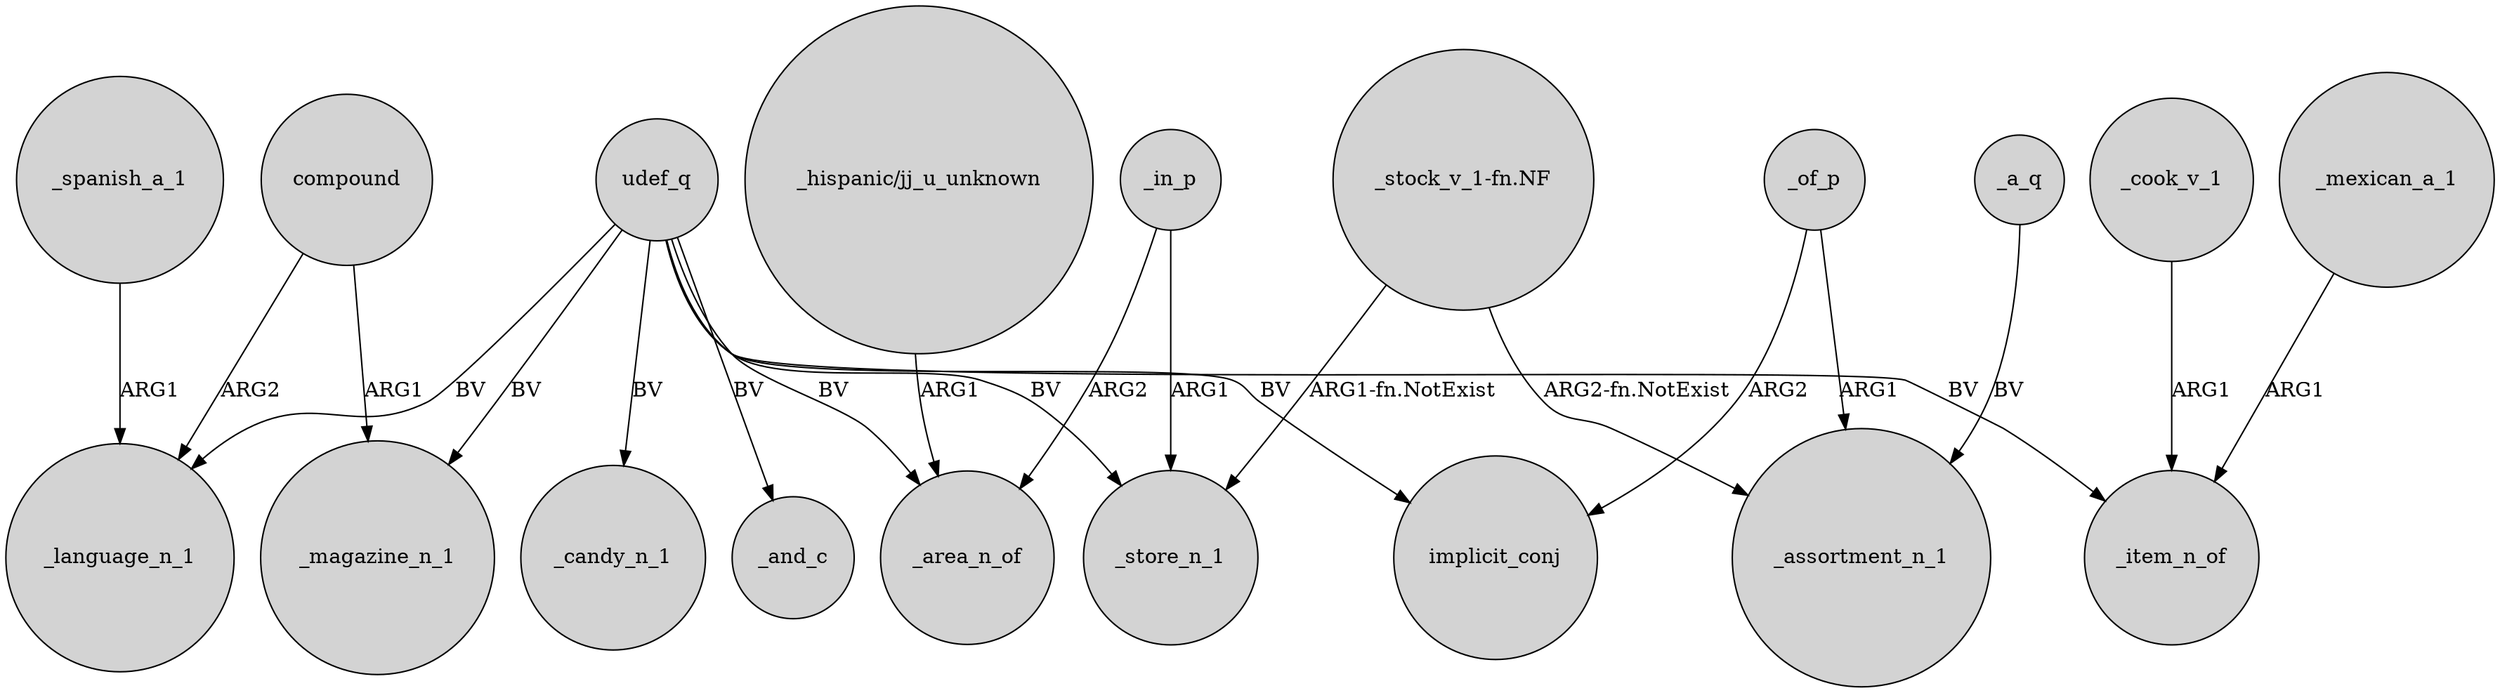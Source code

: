 digraph {
	node [shape=circle style=filled]
	compound -> _language_n_1 [label=ARG2]
	"_hispanic/jj_u_unknown" -> _area_n_of [label=ARG1]
	"_stock_v_1-fn.NF" -> _store_n_1 [label="ARG1-fn.NotExist"]
	_of_p -> _assortment_n_1 [label=ARG1]
	_cook_v_1 -> _item_n_of [label=ARG1]
	udef_q -> implicit_conj [label=BV]
	udef_q -> _language_n_1 [label=BV]
	udef_q -> _magazine_n_1 [label=BV]
	udef_q -> _item_n_of [label=BV]
	_in_p -> _store_n_1 [label=ARG1]
	_mexican_a_1 -> _item_n_of [label=ARG1]
	udef_q -> _candy_n_1 [label=BV]
	_a_q -> _assortment_n_1 [label=BV]
	"_stock_v_1-fn.NF" -> _assortment_n_1 [label="ARG2-fn.NotExist"]
	compound -> _magazine_n_1 [label=ARG1]
	_of_p -> implicit_conj [label=ARG2]
	_in_p -> _area_n_of [label=ARG2]
	_spanish_a_1 -> _language_n_1 [label=ARG1]
	udef_q -> _area_n_of [label=BV]
	udef_q -> _and_c [label=BV]
	udef_q -> _store_n_1 [label=BV]
}
